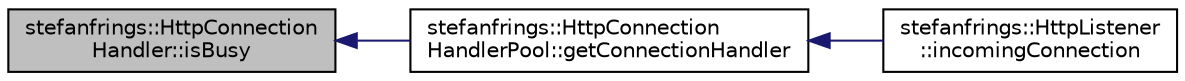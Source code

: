 digraph "stefanfrings::HttpConnectionHandler::isBusy"
{
  edge [fontname="Helvetica",fontsize="10",labelfontname="Helvetica",labelfontsize="10"];
  node [fontname="Helvetica",fontsize="10",shape=record];
  rankdir="LR";
  Node7 [label="stefanfrings::HttpConnection\lHandler::isBusy",height=0.2,width=0.4,color="black", fillcolor="grey75", style="filled", fontcolor="black"];
  Node7 -> Node8 [dir="back",color="midnightblue",fontsize="10",style="solid",fontname="Helvetica"];
  Node8 [label="stefanfrings::HttpConnection\lHandlerPool::getConnectionHandler",height=0.2,width=0.4,color="black", fillcolor="white", style="filled",URL="$classstefanfrings_1_1_http_connection_handler_pool.html#aa7d15239af996e1989960e9f09409bc2"];
  Node8 -> Node9 [dir="back",color="midnightblue",fontsize="10",style="solid",fontname="Helvetica"];
  Node9 [label="stefanfrings::HttpListener\l::incomingConnection",height=0.2,width=0.4,color="black", fillcolor="white", style="filled",URL="$classstefanfrings_1_1_http_listener.html#a72530470ad6a62487b7b0d3d5c79d7b9"];
}

